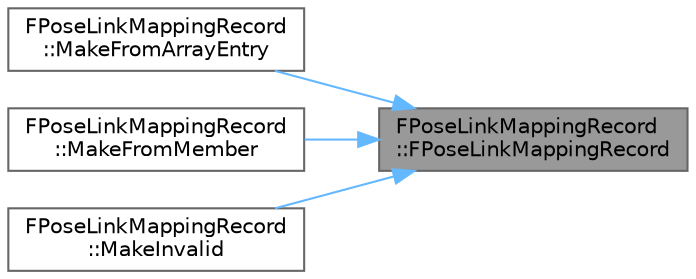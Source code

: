 digraph "FPoseLinkMappingRecord::FPoseLinkMappingRecord"
{
 // INTERACTIVE_SVG=YES
 // LATEX_PDF_SIZE
  bgcolor="transparent";
  edge [fontname=Helvetica,fontsize=10,labelfontname=Helvetica,labelfontsize=10];
  node [fontname=Helvetica,fontsize=10,shape=box,height=0.2,width=0.4];
  rankdir="RL";
  Node1 [id="Node000001",label="FPoseLinkMappingRecord\l::FPoseLinkMappingRecord",height=0.2,width=0.4,color="gray40", fillcolor="grey60", style="filled", fontcolor="black",tooltip=" "];
  Node1 -> Node2 [id="edge1_Node000001_Node000002",dir="back",color="steelblue1",style="solid",tooltip=" "];
  Node2 [id="Node000002",label="FPoseLinkMappingRecord\l::MakeFromArrayEntry",height=0.2,width=0.4,color="grey40", fillcolor="white", style="filled",URL="$d9/d83/structFPoseLinkMappingRecord.html#ae328fcc63d5334f2fbcabd3d150059e8",tooltip=" "];
  Node1 -> Node3 [id="edge2_Node000001_Node000003",dir="back",color="steelblue1",style="solid",tooltip=" "];
  Node3 [id="Node000003",label="FPoseLinkMappingRecord\l::MakeFromMember",height=0.2,width=0.4,color="grey40", fillcolor="white", style="filled",URL="$d9/d83/structFPoseLinkMappingRecord.html#a215ce9c54f58594778687fb923e81e99",tooltip=" "];
  Node1 -> Node4 [id="edge3_Node000001_Node000004",dir="back",color="steelblue1",style="solid",tooltip=" "];
  Node4 [id="Node000004",label="FPoseLinkMappingRecord\l::MakeInvalid",height=0.2,width=0.4,color="grey40", fillcolor="white", style="filled",URL="$d9/d83/structFPoseLinkMappingRecord.html#af35f1b49c3ee50777ddd2fb589563d7c",tooltip=" "];
}
